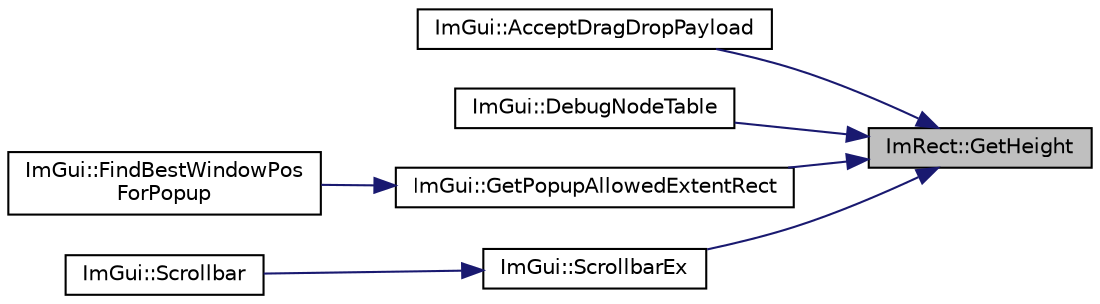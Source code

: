 digraph "ImRect::GetHeight"
{
 // LATEX_PDF_SIZE
  edge [fontname="Helvetica",fontsize="10",labelfontname="Helvetica",labelfontsize="10"];
  node [fontname="Helvetica",fontsize="10",shape=record];
  rankdir="RL";
  Node1 [label="ImRect::GetHeight",height=0.2,width=0.4,color="black", fillcolor="grey75", style="filled", fontcolor="black",tooltip=" "];
  Node1 -> Node2 [dir="back",color="midnightblue",fontsize="10",style="solid",fontname="Helvetica"];
  Node2 [label="ImGui::AcceptDragDropPayload",height=0.2,width=0.4,color="black", fillcolor="white", style="filled",URL="$namespace_im_gui.html#a5e0dac39e249bf50e2ae96dc4a97cb18",tooltip=" "];
  Node1 -> Node3 [dir="back",color="midnightblue",fontsize="10",style="solid",fontname="Helvetica"];
  Node3 [label="ImGui::DebugNodeTable",height=0.2,width=0.4,color="black", fillcolor="white", style="filled",URL="$namespace_im_gui.html#ae944ffc599add73d6f3220165475ffd8",tooltip=" "];
  Node1 -> Node4 [dir="back",color="midnightblue",fontsize="10",style="solid",fontname="Helvetica"];
  Node4 [label="ImGui::GetPopupAllowedExtentRect",height=0.2,width=0.4,color="black", fillcolor="white", style="filled",URL="$namespace_im_gui.html#a7204f5be9c8656e604ab88aa9158513c",tooltip=" "];
  Node4 -> Node5 [dir="back",color="midnightblue",fontsize="10",style="solid",fontname="Helvetica"];
  Node5 [label="ImGui::FindBestWindowPos\lForPopup",height=0.2,width=0.4,color="black", fillcolor="white", style="filled",URL="$namespace_im_gui.html#a310ff87cbe678e2c632bf1f5577a7fbd",tooltip=" "];
  Node1 -> Node6 [dir="back",color="midnightblue",fontsize="10",style="solid",fontname="Helvetica"];
  Node6 [label="ImGui::ScrollbarEx",height=0.2,width=0.4,color="black", fillcolor="white", style="filled",URL="$namespace_im_gui.html#a22f60a10753f35541ae8e31e233590da",tooltip=" "];
  Node6 -> Node7 [dir="back",color="midnightblue",fontsize="10",style="solid",fontname="Helvetica"];
  Node7 [label="ImGui::Scrollbar",height=0.2,width=0.4,color="black", fillcolor="white", style="filled",URL="$namespace_im_gui.html#a54a5006faded850f626ab20bd34aea9e",tooltip=" "];
}
